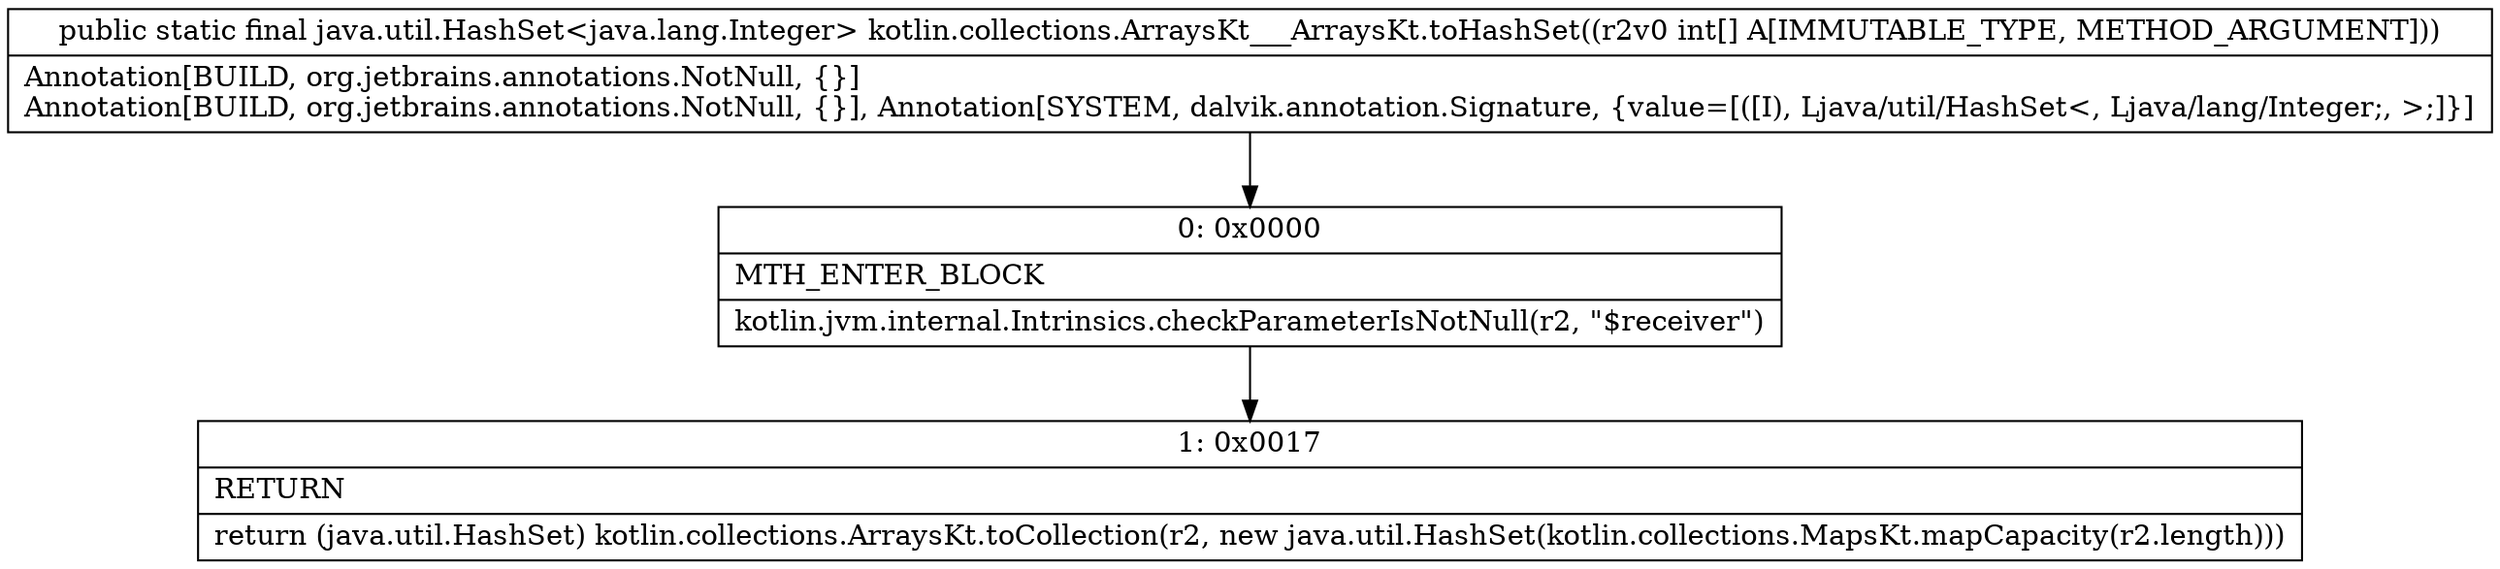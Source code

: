digraph "CFG forkotlin.collections.ArraysKt___ArraysKt.toHashSet([I)Ljava\/util\/HashSet;" {
Node_0 [shape=record,label="{0\:\ 0x0000|MTH_ENTER_BLOCK\l|kotlin.jvm.internal.Intrinsics.checkParameterIsNotNull(r2, \"$receiver\")\l}"];
Node_1 [shape=record,label="{1\:\ 0x0017|RETURN\l|return (java.util.HashSet) kotlin.collections.ArraysKt.toCollection(r2, new java.util.HashSet(kotlin.collections.MapsKt.mapCapacity(r2.length)))\l}"];
MethodNode[shape=record,label="{public static final java.util.HashSet\<java.lang.Integer\> kotlin.collections.ArraysKt___ArraysKt.toHashSet((r2v0 int[] A[IMMUTABLE_TYPE, METHOD_ARGUMENT]))  | Annotation[BUILD, org.jetbrains.annotations.NotNull, \{\}]\lAnnotation[BUILD, org.jetbrains.annotations.NotNull, \{\}], Annotation[SYSTEM, dalvik.annotation.Signature, \{value=[([I), Ljava\/util\/HashSet\<, Ljava\/lang\/Integer;, \>;]\}]\l}"];
MethodNode -> Node_0;
Node_0 -> Node_1;
}

